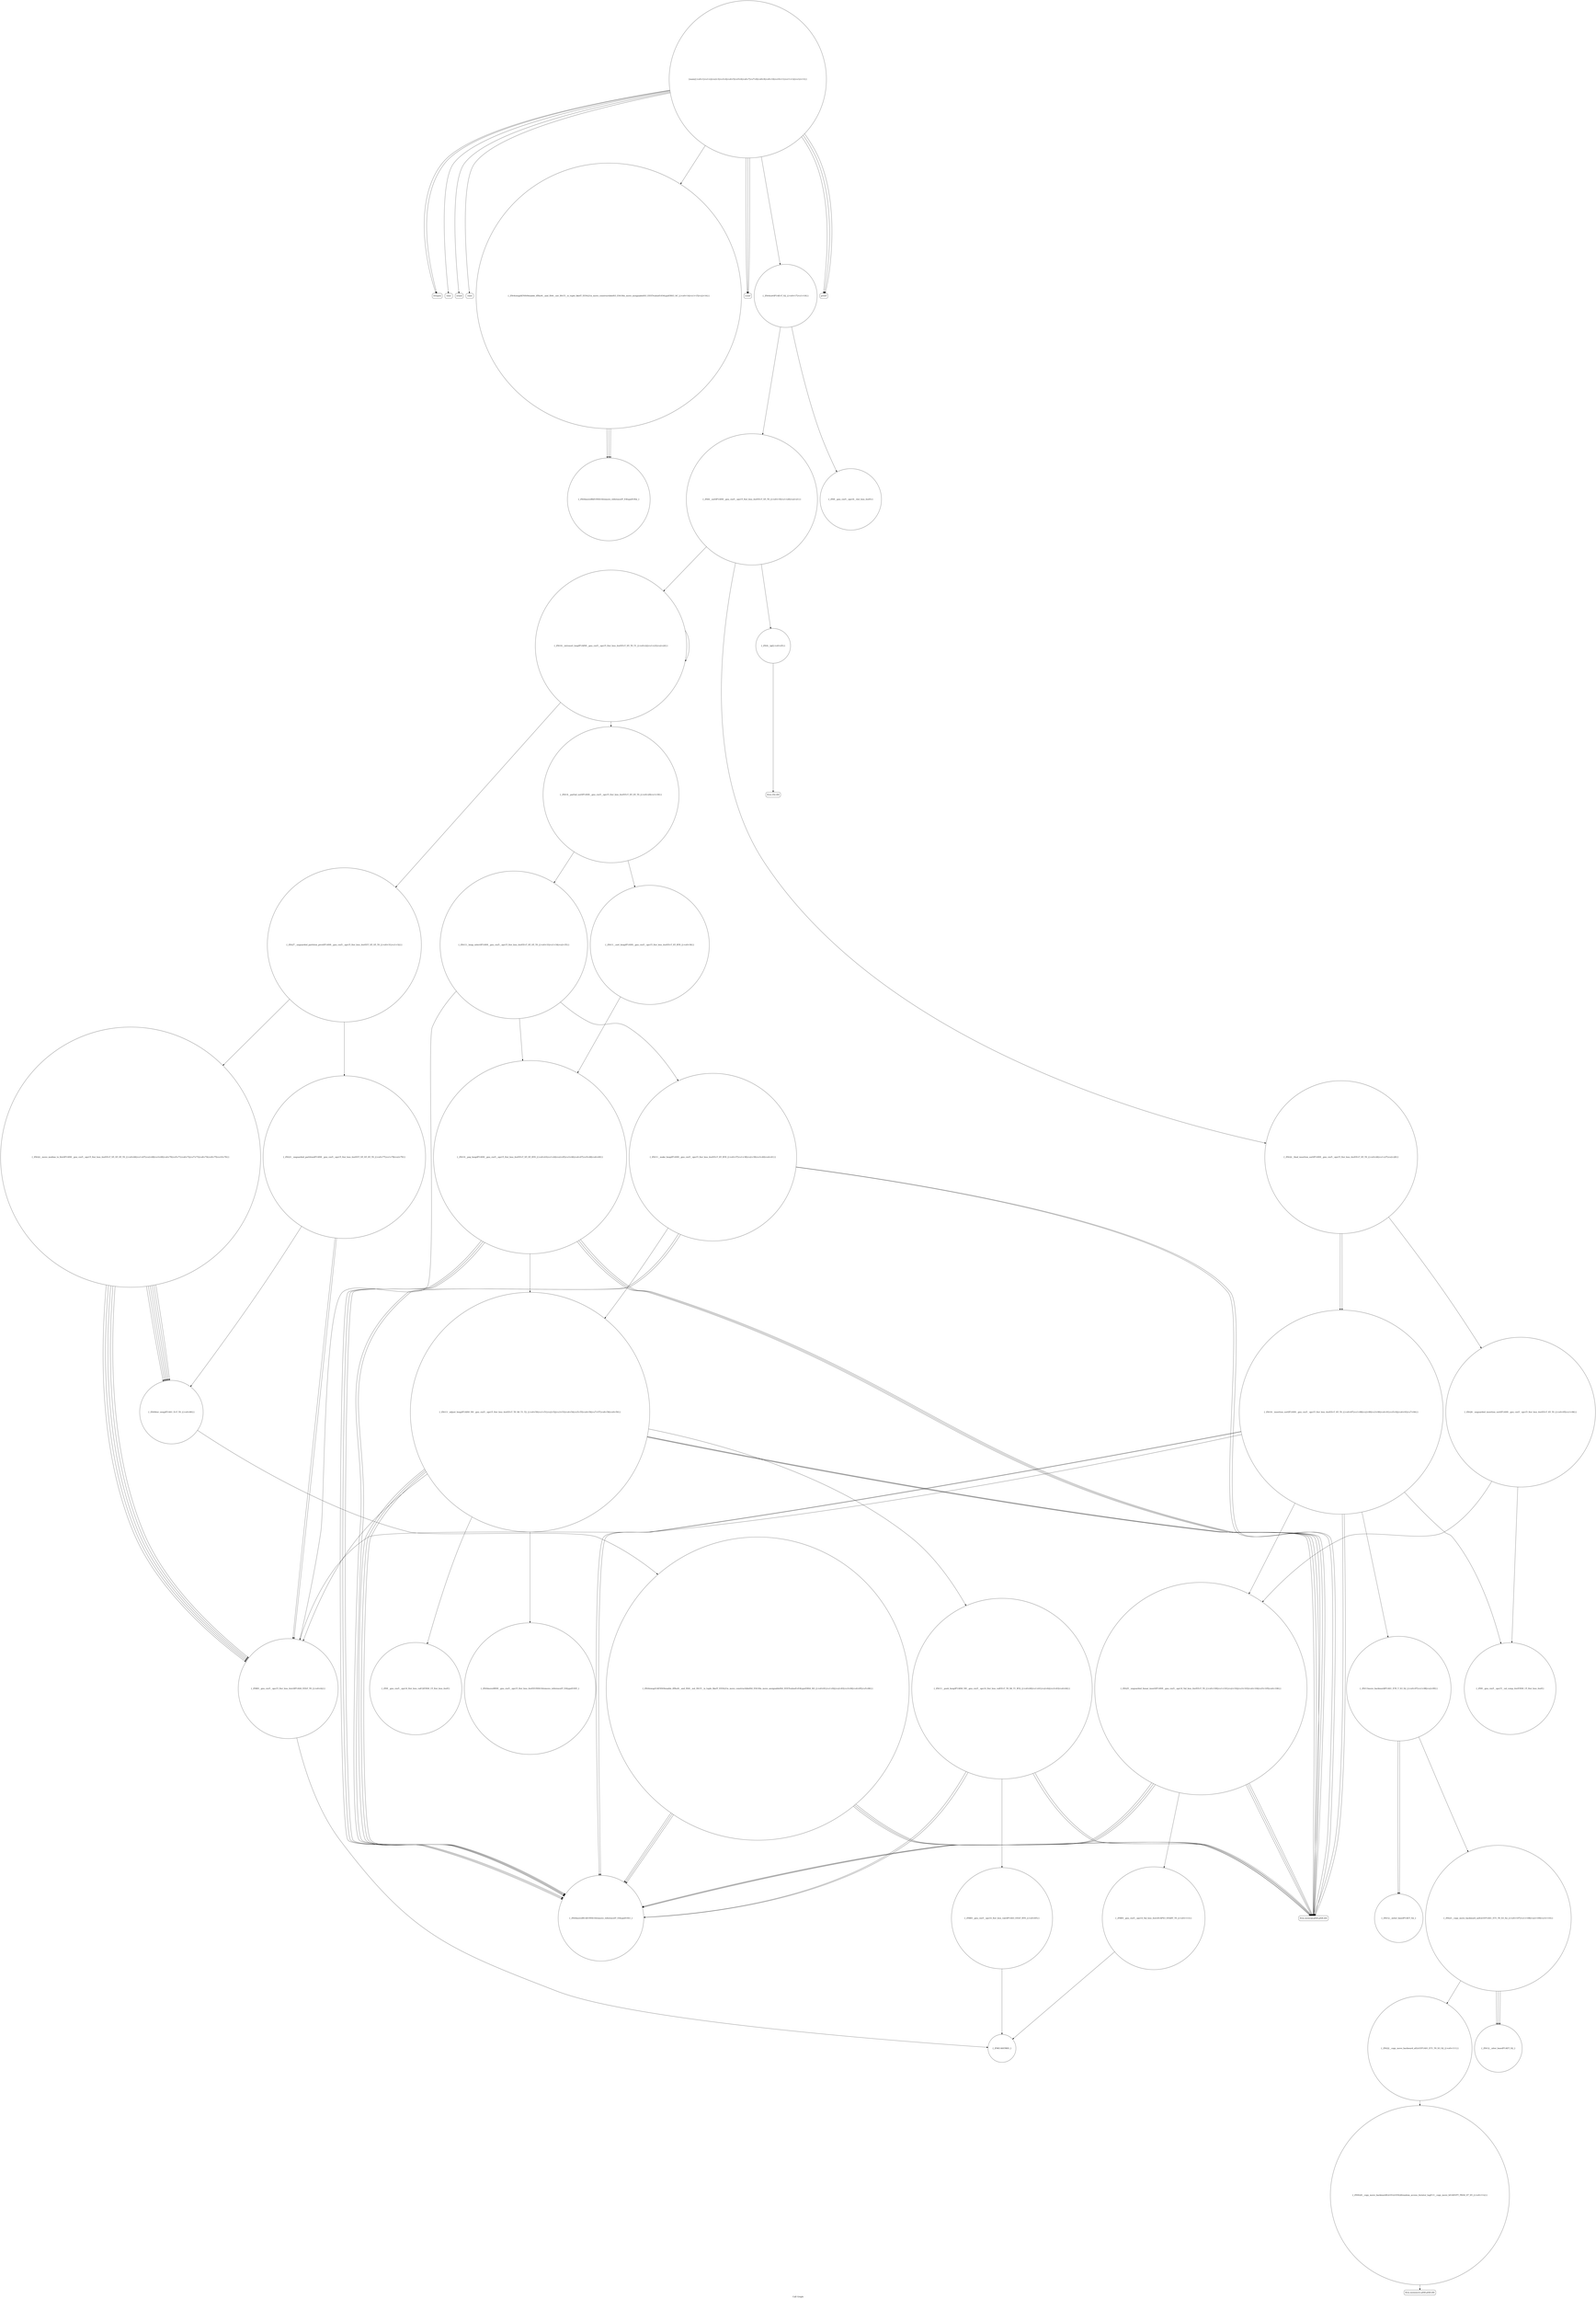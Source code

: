 digraph "Call Graph" {
	label="Call Graph";

	Node0x556f3da5bc30 [shape=record,shape=circle,label="{main|{<s0>1|<s1>2|<s2>3|<s3>4|<s4>5|<s5>6|<s6>7|<s7>8|<s8>9|<s9>10|<s10>11|<s11>12|<s12>13}}"];
	Node0x556f3da5bc30:s0 -> Node0x556f3da5c0c0[color=black];
	Node0x556f3da5bc30:s1 -> Node0x556f3da5c0c0[color=black];
	Node0x556f3da5bc30:s2 -> Node0x556f3da5c1c0[color=black];
	Node0x556f3da5bc30:s3 -> Node0x556f3da5c140[color=black];
	Node0x556f3da5bc30:s4 -> Node0x556f3da5c2c0[color=black];
	Node0x556f3da5bc30:s5 -> Node0x556f3da5c240[color=black];
	Node0x556f3da5bc30:s6 -> Node0x556f3da5c340[color=black];
	Node0x556f3da5bc30:s7 -> Node0x556f3da5c340[color=black];
	Node0x556f3da5bc30:s8 -> Node0x556f3da5c340[color=black];
	Node0x556f3da5bc30:s9 -> Node0x556f3da5c3c0[color=black];
	Node0x556f3da5bc30:s10 -> Node0x556f3da5c440[color=black];
	Node0x556f3da5bc30:s11 -> Node0x556f3da5c440[color=black];
	Node0x556f3da5bc30:s12 -> Node0x556f3da5c440[color=black];
	Node0x556f3da5d6c0 [shape=record,shape=Mrecord,label="{llvm.memmove.p0i8.p0i8.i64}"];
	Node0x556f3da5cd40 [shape=record,shape=circle,label="{_ZN9__gnu_cxx5__ops14_Iter_less_valC2ENS0_15_Iter_less_iterE}"];
	Node0x556f3da5c3c0 [shape=record,shape=circle,label="{_ZSt4sortIP1AEvT_S2_|{<s0>17|<s1>18}}"];
	Node0x556f3da5c3c0:s0 -> Node0x556f3da5c5c0[color=black];
	Node0x556f3da5c3c0:s1 -> Node0x556f3da5c540[color=black];
	Node0x556f3da5d0c0 [shape=record,shape=circle,label="{_ZSt4swapI1AENSt9enable_ifIXsr6__and_ISt6__not_ISt15__is_tuple_likeIT_EESt21is_move_constructibleIS4_ESt18is_move_assignableIS4_EEE5valueEvE4typeERS4_SD_|{<s0>81|<s1>82|<s2>83|<s3>84|<s4>85|<s5>86}}"];
	Node0x556f3da5d0c0:s0 -> Node0x556f3da5cb40[color=black];
	Node0x556f3da5d0c0:s1 -> Node0x556f3da5cbc0[color=black];
	Node0x556f3da5d0c0:s2 -> Node0x556f3da5cb40[color=black];
	Node0x556f3da5d0c0:s3 -> Node0x556f3da5cbc0[color=black];
	Node0x556f3da5d0c0:s4 -> Node0x556f3da5cb40[color=black];
	Node0x556f3da5d0c0:s5 -> Node0x556f3da5cbc0[color=black];
	Node0x556f3da5c740 [shape=record,shape=circle,label="{_ZSt22__final_insertion_sortIP1AN9__gnu_cxx5__ops15_Iter_less_iterEEvT_S5_T0_|{<s0>26|<s1>27|<s2>28}}"];
	Node0x556f3da5c740:s0 -> Node0x556f3da5d1c0[color=black];
	Node0x556f3da5c740:s1 -> Node0x556f3da5d240[color=black];
	Node0x556f3da5c740:s2 -> Node0x556f3da5d1c0[color=black];
	Node0x556f3da5d440 [shape=record,shape=circle,label="{_ZSt23__copy_move_backward_a2ILb1EP1AS1_ET1_T0_S3_S2_|{<s0>107|<s1>108|<s2>109|<s3>110}}"];
	Node0x556f3da5d440:s0 -> Node0x556f3da5d5c0[color=black];
	Node0x556f3da5d440:s1 -> Node0x556f3da5d5c0[color=black];
	Node0x556f3da5d440:s2 -> Node0x556f3da5d5c0[color=black];
	Node0x556f3da5d440:s3 -> Node0x556f3da5d540[color=black];
	Node0x556f3da5cac0 [shape=record,shape=circle,label="{_ZSt10__pop_heapIP1AN9__gnu_cxx5__ops15_Iter_less_iterEEvT_S5_S5_RT0_|{<s0>43|<s1>44|<s2>45|<s3>46|<s4>47|<s5>48|<s6>49}}"];
	Node0x556f3da5cac0:s0 -> Node0x556f3da5cb40[color=black];
	Node0x556f3da5cac0:s1 -> Node0x556f3da5cbc0[color=black];
	Node0x556f3da5cac0:s2 -> Node0x556f3da5cb40[color=black];
	Node0x556f3da5cac0:s3 -> Node0x556f3da5cbc0[color=black];
	Node0x556f3da5cac0:s4 -> Node0x556f3da5cb40[color=black];
	Node0x556f3da5cac0:s5 -> Node0x556f3da5cbc0[color=black];
	Node0x556f3da5cac0:s6 -> Node0x556f3da5cc40[color=black];
	Node0x556f3da5c140 [shape=record,shape=Mrecord,label="{srand}"];
	Node0x556f3da5ce40 [shape=record,shape=circle,label="{_ZNK9__gnu_cxx5__ops14_Iter_less_valclIP1AS3_EEbT_RT0_|{<s0>65}}"];
	Node0x556f3da5ce40:s0 -> Node0x556f3da5cec0[color=black];
	Node0x556f3da5c4c0 [shape=record,shape=circle,label="{_ZSt4moveIRiEONSt16remove_referenceIT_E4typeEOS2_}"];
	Node0x556f3da5d1c0 [shape=record,shape=circle,label="{_ZSt16__insertion_sortIP1AN9__gnu_cxx5__ops15_Iter_less_iterEEvT_S5_T0_|{<s0>87|<s1>88|<s2>89|<s3>90|<s4>91|<s5>92|<s6>93|<s7>94}}"];
	Node0x556f3da5d1c0:s0 -> Node0x556f3da5ca40[color=black];
	Node0x556f3da5d1c0:s1 -> Node0x556f3da5cb40[color=black];
	Node0x556f3da5d1c0:s2 -> Node0x556f3da5cbc0[color=black];
	Node0x556f3da5d1c0:s3 -> Node0x556f3da5d2c0[color=black];
	Node0x556f3da5d1c0:s4 -> Node0x556f3da5cb40[color=black];
	Node0x556f3da5d1c0:s5 -> Node0x556f3da5cbc0[color=black];
	Node0x556f3da5d1c0:s6 -> Node0x556f3da5d3c0[color=black];
	Node0x556f3da5d1c0:s7 -> Node0x556f3da5d340[color=black];
	Node0x556f3da5c840 [shape=record,shape=circle,label="{_ZSt27__unguarded_partition_pivotIP1AN9__gnu_cxx5__ops15_Iter_less_iterEET_S5_S5_T0_|{<s0>31|<s1>32}}"];
	Node0x556f3da5c840:s0 -> Node0x556f3da5cf40[color=black];
	Node0x556f3da5c840:s1 -> Node0x556f3da5cfc0[color=black];
	Node0x556f3da5d540 [shape=record,shape=circle,label="{_ZSt22__copy_move_backward_aILb1EP1AS1_ET1_T0_S3_S2_|{<s0>111}}"];
	Node0x556f3da5d540:s0 -> Node0x556f3da5d640[color=black];
	Node0x556f3da5cbc0 [shape=record,shape=Mrecord,label="{llvm.memcpy.p0i8.p0i8.i64}"];
	Node0x556f3da5c240 [shape=record,shape=circle,label="{_ZSt4swapIiENSt9enable_ifIXsr6__and_ISt6__not_ISt15__is_tuple_likeIT_EESt21is_move_constructibleIS3_ESt18is_move_assignableIS3_EEE5valueEvE4typeERS3_SC_|{<s0>14|<s1>15|<s2>16}}"];
	Node0x556f3da5c240:s0 -> Node0x556f3da5c4c0[color=black];
	Node0x556f3da5c240:s1 -> Node0x556f3da5c4c0[color=black];
	Node0x556f3da5c240:s2 -> Node0x556f3da5c4c0[color=black];
	Node0x556f3da5cf40 [shape=record,shape=circle,label="{_ZSt22__move_median_to_firstIP1AN9__gnu_cxx5__ops15_Iter_less_iterEEvT_S5_S5_S5_T0_|{<s0>66|<s1>67|<s2>68|<s3>69|<s4>70|<s5>71|<s6>72|<s7>73|<s8>74|<s9>75|<s10>76}}"];
	Node0x556f3da5cf40:s0 -> Node0x556f3da5ca40[color=black];
	Node0x556f3da5cf40:s1 -> Node0x556f3da5ca40[color=black];
	Node0x556f3da5cf40:s2 -> Node0x556f3da5d040[color=black];
	Node0x556f3da5cf40:s3 -> Node0x556f3da5ca40[color=black];
	Node0x556f3da5cf40:s4 -> Node0x556f3da5d040[color=black];
	Node0x556f3da5cf40:s5 -> Node0x556f3da5d040[color=black];
	Node0x556f3da5cf40:s6 -> Node0x556f3da5ca40[color=black];
	Node0x556f3da5cf40:s7 -> Node0x556f3da5d040[color=black];
	Node0x556f3da5cf40:s8 -> Node0x556f3da5ca40[color=black];
	Node0x556f3da5cf40:s9 -> Node0x556f3da5d040[color=black];
	Node0x556f3da5cf40:s10 -> Node0x556f3da5d040[color=black];
	Node0x556f3da5c5c0 [shape=record,shape=circle,label="{_ZN9__gnu_cxx5__ops16__iter_less_iterEv}"];
	Node0x556f3da5d2c0 [shape=record,shape=circle,label="{_ZSt13move_backwardIP1AS1_ET0_T_S3_S2_|{<s0>97|<s1>98|<s2>99}}"];
	Node0x556f3da5d2c0:s0 -> Node0x556f3da5d4c0[color=black];
	Node0x556f3da5d2c0:s1 -> Node0x556f3da5d4c0[color=black];
	Node0x556f3da5d2c0:s2 -> Node0x556f3da5d440[color=black];
	Node0x556f3da5c940 [shape=record,shape=circle,label="{_ZSt11__sort_heapIP1AN9__gnu_cxx5__ops15_Iter_less_iterEEvT_S5_RT0_|{<s0>36}}"];
	Node0x556f3da5c940:s0 -> Node0x556f3da5cac0[color=black];
	Node0x556f3da5d640 [shape=record,shape=circle,label="{_ZNSt20__copy_move_backwardILb1ELb1ESt26random_access_iterator_tagE13__copy_move_bI1AEEPT_PKS4_S7_S5_|{<s0>112}}"];
	Node0x556f3da5d640:s0 -> Node0x556f3da5d6c0[color=black];
	Node0x556f3da5ccc0 [shape=record,shape=circle,label="{_ZSt4moveIRN9__gnu_cxx5__ops15_Iter_less_iterEEONSt16remove_referenceIT_E4typeEOS5_}"];
	Node0x556f3da5c340 [shape=record,shape=Mrecord,label="{scanf}"];
	Node0x556f3da5d040 [shape=record,shape=circle,label="{_ZSt9iter_swapIP1AS1_EvT_T0_|{<s0>80}}"];
	Node0x556f3da5d040:s0 -> Node0x556f3da5d0c0[color=black];
	Node0x556f3da5c6c0 [shape=record,shape=circle,label="{_ZSt4__lgl|{<s0>25}}"];
	Node0x556f3da5c6c0:s0 -> Node0x556f3da5d140[color=black];
	Node0x556f3da5d3c0 [shape=record,shape=circle,label="{_ZN9__gnu_cxx5__ops15__val_comp_iterENS0_15_Iter_less_iterE}"];
	Node0x556f3da5ca40 [shape=record,shape=circle,label="{_ZNK9__gnu_cxx5__ops15_Iter_less_iterclIP1AS4_EEbT_T0_|{<s0>42}}"];
	Node0x556f3da5ca40:s0 -> Node0x556f3da5cec0[color=black];
	Node0x556f3da5c0c0 [shape=record,shape=Mrecord,label="{freopen}"];
	Node0x556f3da5d740 [shape=record,shape=circle,label="{_ZNK9__gnu_cxx5__ops14_Val_less_iterclI1APS3_EEbRT_T0_|{<s0>113}}"];
	Node0x556f3da5d740:s0 -> Node0x556f3da5cec0[color=black];
	Node0x556f3da5cdc0 [shape=record,shape=circle,label="{_ZSt11__push_heapIP1AlS0_N9__gnu_cxx5__ops14_Iter_less_valEEvT_T0_S6_T1_RT2_|{<s0>60|<s1>61|<s2>62|<s3>63|<s4>64}}"];
	Node0x556f3da5cdc0:s0 -> Node0x556f3da5ce40[color=black];
	Node0x556f3da5cdc0:s1 -> Node0x556f3da5cb40[color=black];
	Node0x556f3da5cdc0:s2 -> Node0x556f3da5cbc0[color=black];
	Node0x556f3da5cdc0:s3 -> Node0x556f3da5cb40[color=black];
	Node0x556f3da5cdc0:s4 -> Node0x556f3da5cbc0[color=black];
	Node0x556f3da5c440 [shape=record,shape=Mrecord,label="{printf}"];
	Node0x556f3da5d140 [shape=record,shape=Mrecord,label="{llvm.ctlz.i64}"];
	Node0x556f3da5c7c0 [shape=record,shape=circle,label="{_ZSt14__partial_sortIP1AN9__gnu_cxx5__ops15_Iter_less_iterEEvT_S5_S5_T0_|{<s0>29|<s1>30}}"];
	Node0x556f3da5c7c0:s0 -> Node0x556f3da5c8c0[color=black];
	Node0x556f3da5c7c0:s1 -> Node0x556f3da5c940[color=black];
	Node0x556f3da5d4c0 [shape=record,shape=circle,label="{_ZSt12__miter_baseIP1AET_S2_}"];
	Node0x556f3da5cb40 [shape=record,shape=circle,label="{_ZSt4moveIR1AEONSt16remove_referenceIT_E4typeEOS3_}"];
	Node0x556f3da5c1c0 [shape=record,shape=Mrecord,label="{time}"];
	Node0x556f3da5cec0 [shape=record,shape=circle,label="{_ZNK1AltERKS_}"];
	Node0x556f3da5c540 [shape=record,shape=circle,label="{_ZSt6__sortIP1AN9__gnu_cxx5__ops15_Iter_less_iterEEvT_S5_T0_|{<s0>19|<s1>20|<s2>21}}"];
	Node0x556f3da5c540:s0 -> Node0x556f3da5c6c0[color=black];
	Node0x556f3da5c540:s1 -> Node0x556f3da5c640[color=black];
	Node0x556f3da5c540:s2 -> Node0x556f3da5c740[color=black];
	Node0x556f3da5d240 [shape=record,shape=circle,label="{_ZSt26__unguarded_insertion_sortIP1AN9__gnu_cxx5__ops15_Iter_less_iterEEvT_S5_T0_|{<s0>95|<s1>96}}"];
	Node0x556f3da5d240:s0 -> Node0x556f3da5d3c0[color=black];
	Node0x556f3da5d240:s1 -> Node0x556f3da5d340[color=black];
	Node0x556f3da5c8c0 [shape=record,shape=circle,label="{_ZSt13__heap_selectIP1AN9__gnu_cxx5__ops15_Iter_less_iterEEvT_S5_S5_T0_|{<s0>33|<s1>34|<s2>35}}"];
	Node0x556f3da5c8c0:s0 -> Node0x556f3da5c9c0[color=black];
	Node0x556f3da5c8c0:s1 -> Node0x556f3da5ca40[color=black];
	Node0x556f3da5c8c0:s2 -> Node0x556f3da5cac0[color=black];
	Node0x556f3da5d5c0 [shape=record,shape=circle,label="{_ZSt12__niter_baseIP1AET_S2_}"];
	Node0x556f3da5cc40 [shape=record,shape=circle,label="{_ZSt13__adjust_heapIP1AlS0_N9__gnu_cxx5__ops15_Iter_less_iterEEvT_T0_S6_T1_T2_|{<s0>50|<s1>51|<s2>52|<s3>53|<s4>54|<s5>55|<s6>56|<s7>57|<s8>58|<s9>59}}"];
	Node0x556f3da5cc40:s0 -> Node0x556f3da5ca40[color=black];
	Node0x556f3da5cc40:s1 -> Node0x556f3da5cb40[color=black];
	Node0x556f3da5cc40:s2 -> Node0x556f3da5cbc0[color=black];
	Node0x556f3da5cc40:s3 -> Node0x556f3da5cb40[color=black];
	Node0x556f3da5cc40:s4 -> Node0x556f3da5cbc0[color=black];
	Node0x556f3da5cc40:s5 -> Node0x556f3da5ccc0[color=black];
	Node0x556f3da5cc40:s6 -> Node0x556f3da5cd40[color=black];
	Node0x556f3da5cc40:s7 -> Node0x556f3da5cb40[color=black];
	Node0x556f3da5cc40:s8 -> Node0x556f3da5cbc0[color=black];
	Node0x556f3da5cc40:s9 -> Node0x556f3da5cdc0[color=black];
	Node0x556f3da5c2c0 [shape=record,shape=Mrecord,label="{rand}"];
	Node0x556f3da5cfc0 [shape=record,shape=circle,label="{_ZSt21__unguarded_partitionIP1AN9__gnu_cxx5__ops15_Iter_less_iterEET_S5_S5_S5_T0_|{<s0>77|<s1>78|<s2>79}}"];
	Node0x556f3da5cfc0:s0 -> Node0x556f3da5ca40[color=black];
	Node0x556f3da5cfc0:s1 -> Node0x556f3da5ca40[color=black];
	Node0x556f3da5cfc0:s2 -> Node0x556f3da5d040[color=black];
	Node0x556f3da5c640 [shape=record,shape=circle,label="{_ZSt16__introsort_loopIP1AlN9__gnu_cxx5__ops15_Iter_less_iterEEvT_S5_T0_T1_|{<s0>22|<s1>23|<s2>24}}"];
	Node0x556f3da5c640:s0 -> Node0x556f3da5c7c0[color=black];
	Node0x556f3da5c640:s1 -> Node0x556f3da5c840[color=black];
	Node0x556f3da5c640:s2 -> Node0x556f3da5c640[color=black];
	Node0x556f3da5d340 [shape=record,shape=circle,label="{_ZSt25__unguarded_linear_insertIP1AN9__gnu_cxx5__ops14_Val_less_iterEEvT_T0_|{<s0>100|<s1>101|<s2>102|<s3>103|<s4>104|<s5>105|<s6>106}}"];
	Node0x556f3da5d340:s0 -> Node0x556f3da5cb40[color=black];
	Node0x556f3da5d340:s1 -> Node0x556f3da5cbc0[color=black];
	Node0x556f3da5d340:s2 -> Node0x556f3da5d740[color=black];
	Node0x556f3da5d340:s3 -> Node0x556f3da5cb40[color=black];
	Node0x556f3da5d340:s4 -> Node0x556f3da5cbc0[color=black];
	Node0x556f3da5d340:s5 -> Node0x556f3da5cb40[color=black];
	Node0x556f3da5d340:s6 -> Node0x556f3da5cbc0[color=black];
	Node0x556f3da5c9c0 [shape=record,shape=circle,label="{_ZSt11__make_heapIP1AN9__gnu_cxx5__ops15_Iter_less_iterEEvT_S5_RT0_|{<s0>37|<s1>38|<s2>39|<s3>40|<s4>41}}"];
	Node0x556f3da5c9c0:s0 -> Node0x556f3da5cb40[color=black];
	Node0x556f3da5c9c0:s1 -> Node0x556f3da5cbc0[color=black];
	Node0x556f3da5c9c0:s2 -> Node0x556f3da5cb40[color=black];
	Node0x556f3da5c9c0:s3 -> Node0x556f3da5cbc0[color=black];
	Node0x556f3da5c9c0:s4 -> Node0x556f3da5cc40[color=black];
}
